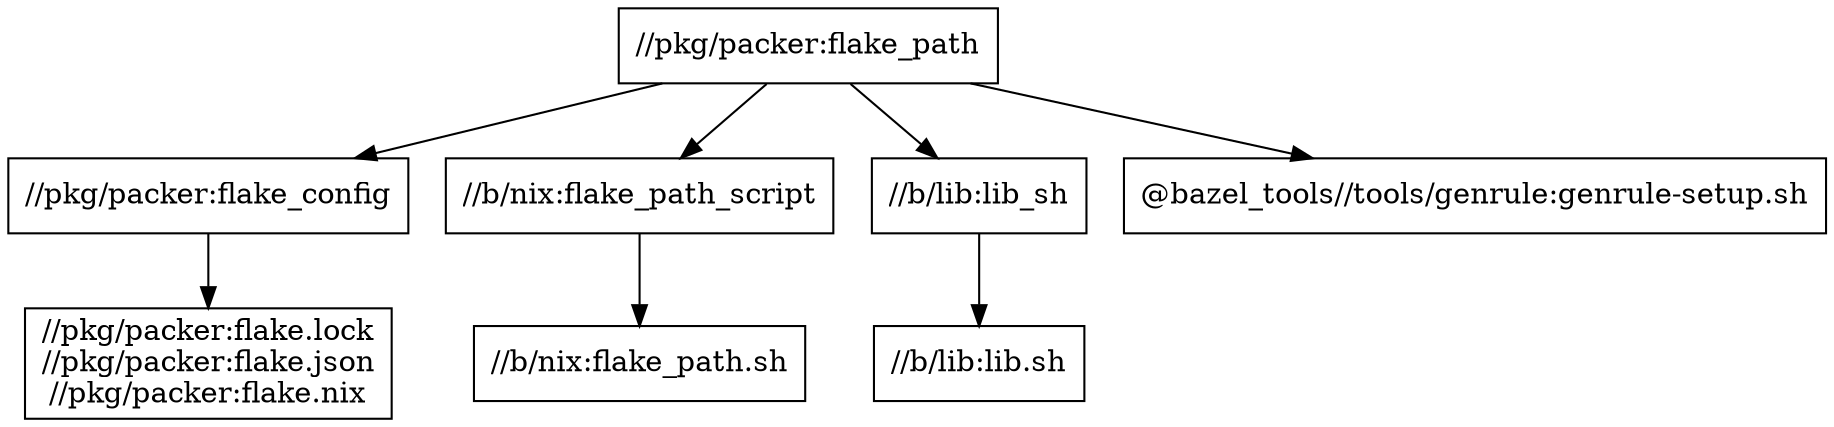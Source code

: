 digraph mygraph {
  node [shape=box];
  "//pkg/packer:flake_path"
  "//pkg/packer:flake_path" -> "//pkg/packer:flake_config"
  "//pkg/packer:flake_path" -> "//b/nix:flake_path_script"
  "//pkg/packer:flake_path" -> "//b/lib:lib_sh"
  "//pkg/packer:flake_path" -> "@bazel_tools//tools/genrule:genrule-setup.sh"
  "@bazel_tools//tools/genrule:genrule-setup.sh"
  "//pkg/packer:flake_config"
  "//pkg/packer:flake_config" -> "//pkg/packer:flake.lock\n//pkg/packer:flake.json\n//pkg/packer:flake.nix"
  "//pkg/packer:flake.lock\n//pkg/packer:flake.json\n//pkg/packer:flake.nix"
  "//b/nix:flake_path_script"
  "//b/nix:flake_path_script" -> "//b/nix:flake_path.sh"
  "//b/nix:flake_path.sh"
  "//b/lib:lib_sh"
  "//b/lib:lib_sh" -> "//b/lib:lib.sh"
  "//b/lib:lib.sh"
}
